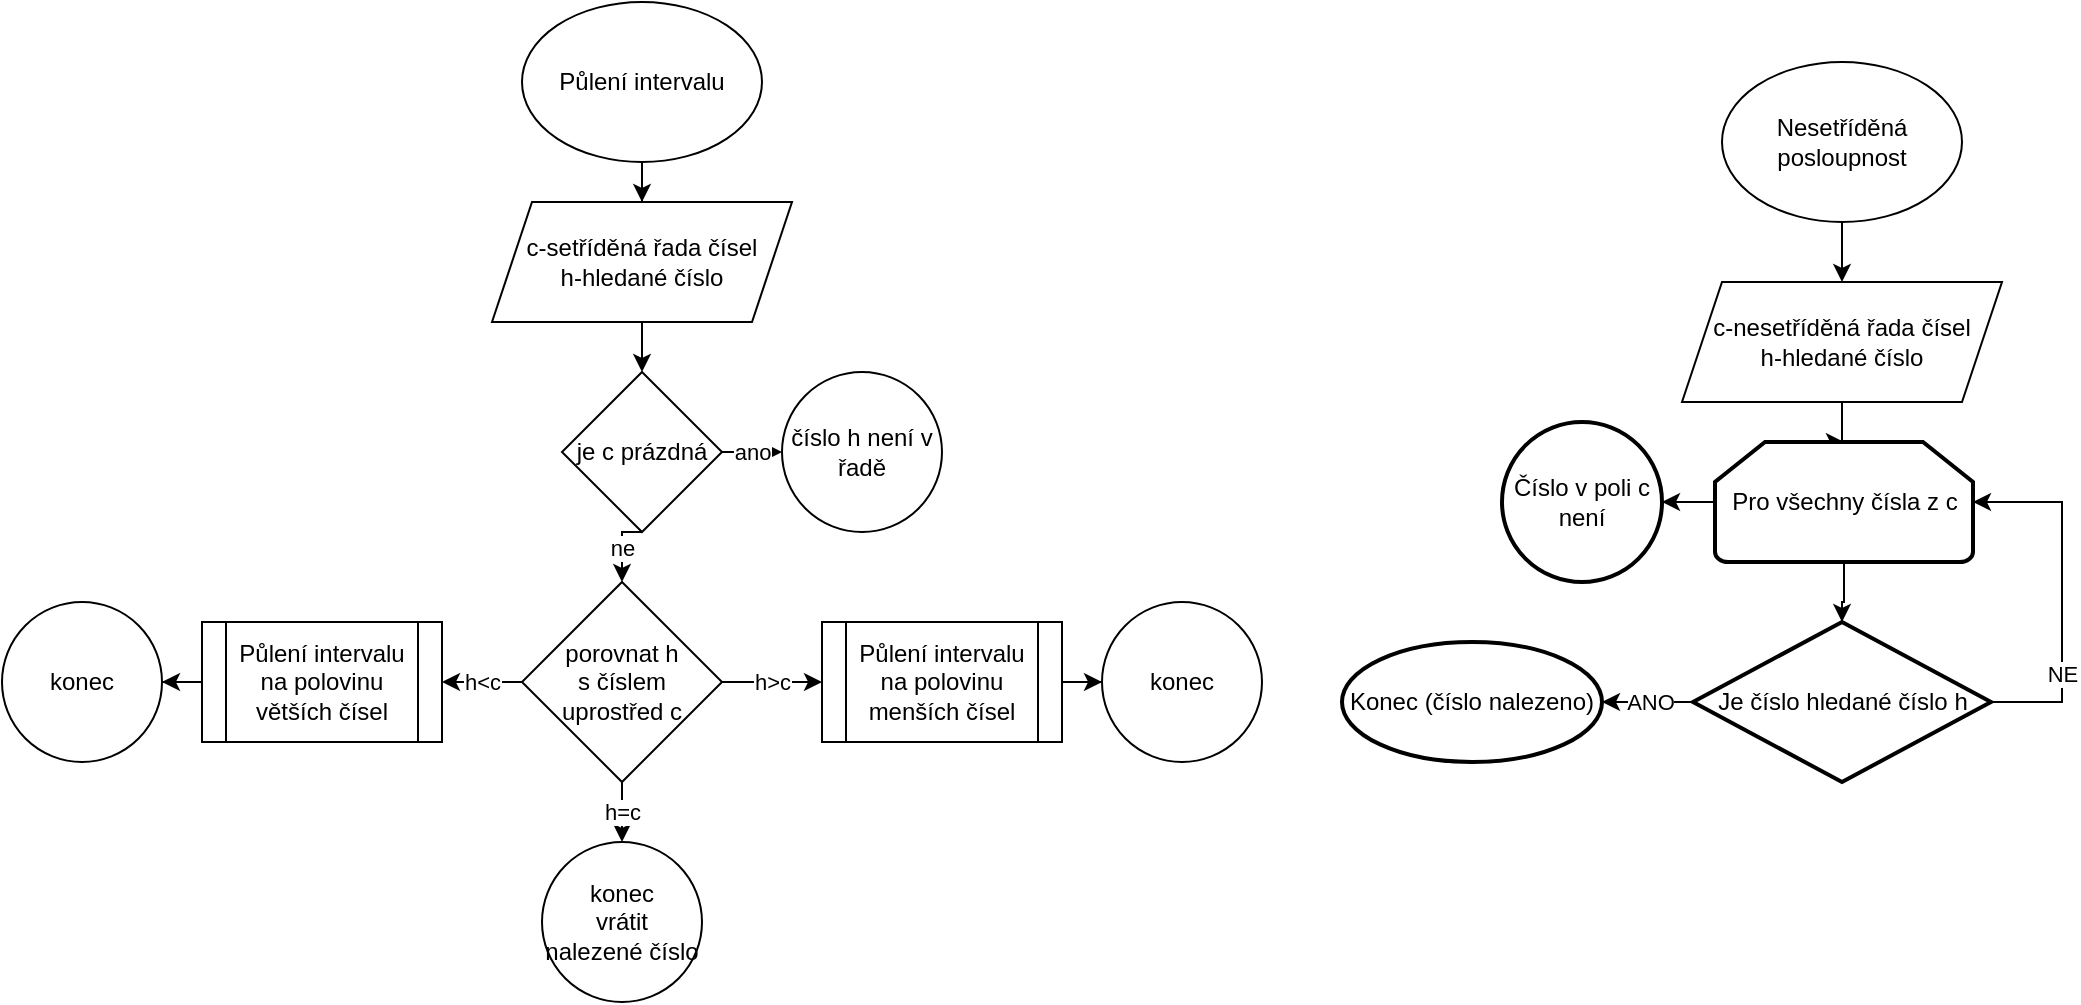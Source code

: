 <mxfile version="23.0.2" type="device">
  <diagram name="Stránka-1" id="cyKkYoREIfLzn3kAa7Zu">
    <mxGraphModel dx="1121" dy="547" grid="1" gridSize="10" guides="1" tooltips="1" connect="1" arrows="1" fold="1" page="1" pageScale="1" pageWidth="827" pageHeight="1169" math="0" shadow="0">
      <root>
        <mxCell id="0" />
        <mxCell id="1" parent="0" />
        <mxCell id="E8_fYbZ4vUjxn2OIDg_h-5" value="" style="edgeStyle=orthogonalEdgeStyle;rounded=0;orthogonalLoop=1;jettySize=auto;html=1;" edge="1" parent="1" source="E8_fYbZ4vUjxn2OIDg_h-1" target="E8_fYbZ4vUjxn2OIDg_h-4">
          <mxGeometry relative="1" as="geometry" />
        </mxCell>
        <mxCell id="E8_fYbZ4vUjxn2OIDg_h-1" value="Půlení intervalu" style="ellipse;whiteSpace=wrap;html=1;" vertex="1" parent="1">
          <mxGeometry x="390" y="320" width="120" height="80" as="geometry" />
        </mxCell>
        <mxCell id="E8_fYbZ4vUjxn2OIDg_h-23" value="" style="edgeStyle=orthogonalEdgeStyle;rounded=0;orthogonalLoop=1;jettySize=auto;html=1;" edge="1" parent="1" source="E8_fYbZ4vUjxn2OIDg_h-4" target="E8_fYbZ4vUjxn2OIDg_h-22">
          <mxGeometry relative="1" as="geometry" />
        </mxCell>
        <mxCell id="E8_fYbZ4vUjxn2OIDg_h-4" value="c-setříděná řada čísel&lt;br&gt;h-hledané číslo" style="shape=parallelogram;perimeter=parallelogramPerimeter;whiteSpace=wrap;html=1;fixedSize=1;" vertex="1" parent="1">
          <mxGeometry x="375" y="420" width="150" height="60" as="geometry" />
        </mxCell>
        <mxCell id="E8_fYbZ4vUjxn2OIDg_h-11" value="h&amp;gt;c" style="edgeStyle=orthogonalEdgeStyle;rounded=0;orthogonalLoop=1;jettySize=auto;html=1;" edge="1" parent="1" source="E8_fYbZ4vUjxn2OIDg_h-8" target="E8_fYbZ4vUjxn2OIDg_h-10">
          <mxGeometry relative="1" as="geometry" />
        </mxCell>
        <mxCell id="E8_fYbZ4vUjxn2OIDg_h-15" value="h&amp;lt;c" style="edgeStyle=orthogonalEdgeStyle;rounded=0;orthogonalLoop=1;jettySize=auto;html=1;" edge="1" parent="1" source="E8_fYbZ4vUjxn2OIDg_h-8" target="E8_fYbZ4vUjxn2OIDg_h-14">
          <mxGeometry relative="1" as="geometry" />
        </mxCell>
        <mxCell id="E8_fYbZ4vUjxn2OIDg_h-21" value="h=c" style="edgeStyle=orthogonalEdgeStyle;rounded=0;orthogonalLoop=1;jettySize=auto;html=1;" edge="1" parent="1" source="E8_fYbZ4vUjxn2OIDg_h-8" target="E8_fYbZ4vUjxn2OIDg_h-20">
          <mxGeometry relative="1" as="geometry" />
        </mxCell>
        <mxCell id="E8_fYbZ4vUjxn2OIDg_h-8" value="porovnat h&lt;br&gt;s číslem uprostřed c" style="rhombus;whiteSpace=wrap;html=1;" vertex="1" parent="1">
          <mxGeometry x="390" y="610" width="100" height="100" as="geometry" />
        </mxCell>
        <mxCell id="E8_fYbZ4vUjxn2OIDg_h-13" value="" style="edgeStyle=orthogonalEdgeStyle;rounded=0;orthogonalLoop=1;jettySize=auto;html=1;" edge="1" parent="1" source="E8_fYbZ4vUjxn2OIDg_h-10" target="E8_fYbZ4vUjxn2OIDg_h-12">
          <mxGeometry relative="1" as="geometry" />
        </mxCell>
        <mxCell id="E8_fYbZ4vUjxn2OIDg_h-10" value="Půlení intervalu&lt;br&gt;na polovinu menších čísel" style="shape=process;whiteSpace=wrap;html=1;backgroundOutline=1;" vertex="1" parent="1">
          <mxGeometry x="540" y="630" width="120" height="60" as="geometry" />
        </mxCell>
        <mxCell id="E8_fYbZ4vUjxn2OIDg_h-12" value="konec" style="ellipse;whiteSpace=wrap;html=1;" vertex="1" parent="1">
          <mxGeometry x="680" y="620" width="80" height="80" as="geometry" />
        </mxCell>
        <mxCell id="E8_fYbZ4vUjxn2OIDg_h-17" value="" style="edgeStyle=orthogonalEdgeStyle;rounded=0;orthogonalLoop=1;jettySize=auto;html=1;" edge="1" parent="1" source="E8_fYbZ4vUjxn2OIDg_h-14" target="E8_fYbZ4vUjxn2OIDg_h-16">
          <mxGeometry relative="1" as="geometry" />
        </mxCell>
        <mxCell id="E8_fYbZ4vUjxn2OIDg_h-14" value="Půlení intervalu&lt;br style=&quot;border-color: var(--border-color);&quot;&gt;na polovinu větších čísel" style="shape=process;whiteSpace=wrap;html=1;backgroundOutline=1;" vertex="1" parent="1">
          <mxGeometry x="230" y="630" width="120" height="60" as="geometry" />
        </mxCell>
        <mxCell id="E8_fYbZ4vUjxn2OIDg_h-16" value="konec" style="ellipse;whiteSpace=wrap;html=1;" vertex="1" parent="1">
          <mxGeometry x="130" y="620" width="80" height="80" as="geometry" />
        </mxCell>
        <mxCell id="E8_fYbZ4vUjxn2OIDg_h-20" value="konec&lt;br&gt;vrátit nalezené číslo" style="ellipse;whiteSpace=wrap;html=1;" vertex="1" parent="1">
          <mxGeometry x="400" y="740" width="80" height="80" as="geometry" />
        </mxCell>
        <mxCell id="E8_fYbZ4vUjxn2OIDg_h-25" value="ano" style="edgeStyle=orthogonalEdgeStyle;rounded=0;orthogonalLoop=1;jettySize=auto;html=1;" edge="1" parent="1" source="E8_fYbZ4vUjxn2OIDg_h-22" target="E8_fYbZ4vUjxn2OIDg_h-24">
          <mxGeometry relative="1" as="geometry" />
        </mxCell>
        <mxCell id="E8_fYbZ4vUjxn2OIDg_h-26" value="ne" style="edgeStyle=orthogonalEdgeStyle;rounded=0;orthogonalLoop=1;jettySize=auto;html=1;exitX=0.5;exitY=1;exitDx=0;exitDy=0;entryX=0.5;entryY=0;entryDx=0;entryDy=0;" edge="1" parent="1" source="E8_fYbZ4vUjxn2OIDg_h-22" target="E8_fYbZ4vUjxn2OIDg_h-8">
          <mxGeometry relative="1" as="geometry" />
        </mxCell>
        <mxCell id="E8_fYbZ4vUjxn2OIDg_h-22" value="je c prázdná" style="rhombus;whiteSpace=wrap;html=1;" vertex="1" parent="1">
          <mxGeometry x="410" y="505" width="80" height="80" as="geometry" />
        </mxCell>
        <mxCell id="E8_fYbZ4vUjxn2OIDg_h-24" value="číslo h není v řadě" style="ellipse;whiteSpace=wrap;html=1;" vertex="1" parent="1">
          <mxGeometry x="520" y="505" width="80" height="80" as="geometry" />
        </mxCell>
        <mxCell id="E8_fYbZ4vUjxn2OIDg_h-29" value="" style="edgeStyle=orthogonalEdgeStyle;rounded=0;orthogonalLoop=1;jettySize=auto;html=1;" edge="1" parent="1" source="E8_fYbZ4vUjxn2OIDg_h-27" target="E8_fYbZ4vUjxn2OIDg_h-28">
          <mxGeometry relative="1" as="geometry" />
        </mxCell>
        <mxCell id="E8_fYbZ4vUjxn2OIDg_h-27" value="Nesetříděná posloupnost" style="ellipse;whiteSpace=wrap;html=1;" vertex="1" parent="1">
          <mxGeometry x="990" y="350" width="120" height="80" as="geometry" />
        </mxCell>
        <mxCell id="E8_fYbZ4vUjxn2OIDg_h-33" value="" style="edgeStyle=orthogonalEdgeStyle;rounded=0;orthogonalLoop=1;jettySize=auto;html=1;" edge="1" parent="1" source="E8_fYbZ4vUjxn2OIDg_h-28" target="E8_fYbZ4vUjxn2OIDg_h-32">
          <mxGeometry relative="1" as="geometry" />
        </mxCell>
        <mxCell id="E8_fYbZ4vUjxn2OIDg_h-28" value="c-nesetříděná řada čísel&lt;br&gt;h-hledané číslo" style="shape=parallelogram;perimeter=parallelogramPerimeter;whiteSpace=wrap;html=1;fixedSize=1;" vertex="1" parent="1">
          <mxGeometry x="970" y="460" width="160" height="60" as="geometry" />
        </mxCell>
        <mxCell id="E8_fYbZ4vUjxn2OIDg_h-37" value="" style="edgeStyle=orthogonalEdgeStyle;rounded=0;orthogonalLoop=1;jettySize=auto;html=1;" edge="1" parent="1" source="E8_fYbZ4vUjxn2OIDg_h-32" target="E8_fYbZ4vUjxn2OIDg_h-36">
          <mxGeometry relative="1" as="geometry" />
        </mxCell>
        <mxCell id="E8_fYbZ4vUjxn2OIDg_h-52" value="" style="edgeStyle=orthogonalEdgeStyle;rounded=0;orthogonalLoop=1;jettySize=auto;html=1;" edge="1" parent="1" source="E8_fYbZ4vUjxn2OIDg_h-32" target="E8_fYbZ4vUjxn2OIDg_h-51">
          <mxGeometry relative="1" as="geometry" />
        </mxCell>
        <mxCell id="E8_fYbZ4vUjxn2OIDg_h-32" value="Pro všechny čísla z c" style="strokeWidth=2;html=1;shape=mxgraph.flowchart.loop_limit;whiteSpace=wrap;" vertex="1" parent="1">
          <mxGeometry x="986.5" y="540" width="129" height="60" as="geometry" />
        </mxCell>
        <mxCell id="E8_fYbZ4vUjxn2OIDg_h-39" value="" style="edgeStyle=orthogonalEdgeStyle;rounded=0;orthogonalLoop=1;jettySize=auto;html=1;" edge="1" parent="1" source="E8_fYbZ4vUjxn2OIDg_h-36" target="E8_fYbZ4vUjxn2OIDg_h-32">
          <mxGeometry relative="1" as="geometry">
            <mxPoint x="1125.436" y="689.034" as="sourcePoint" />
            <mxPoint x="1119.628" y="584.42" as="targetPoint" />
            <Array as="points">
              <mxPoint x="1160" y="670" />
              <mxPoint x="1160" y="570" />
            </Array>
          </mxGeometry>
        </mxCell>
        <mxCell id="E8_fYbZ4vUjxn2OIDg_h-40" value="NE" style="edgeLabel;html=1;align=center;verticalAlign=middle;resizable=0;points=[];" vertex="1" connectable="0" parent="E8_fYbZ4vUjxn2OIDg_h-39">
          <mxGeometry x="-0.447" relative="1" as="geometry">
            <mxPoint as="offset" />
          </mxGeometry>
        </mxCell>
        <mxCell id="E8_fYbZ4vUjxn2OIDg_h-47" value="" style="edgeStyle=orthogonalEdgeStyle;rounded=0;orthogonalLoop=1;jettySize=auto;html=1;" edge="1" parent="1" source="E8_fYbZ4vUjxn2OIDg_h-36" target="E8_fYbZ4vUjxn2OIDg_h-44">
          <mxGeometry relative="1" as="geometry" />
        </mxCell>
        <mxCell id="E8_fYbZ4vUjxn2OIDg_h-48" value="ANO" style="edgeLabel;html=1;align=center;verticalAlign=middle;resizable=0;points=[];" vertex="1" connectable="0" parent="E8_fYbZ4vUjxn2OIDg_h-47">
          <mxGeometry x="-0.059" relative="1" as="geometry">
            <mxPoint as="offset" />
          </mxGeometry>
        </mxCell>
        <mxCell id="E8_fYbZ4vUjxn2OIDg_h-36" value="Je číslo hledané číslo h" style="rhombus;whiteSpace=wrap;html=1;strokeWidth=2;" vertex="1" parent="1">
          <mxGeometry x="975.5" y="630" width="149" height="80" as="geometry" />
        </mxCell>
        <mxCell id="E8_fYbZ4vUjxn2OIDg_h-44" value="Konec (číslo nalezeno)" style="strokeWidth=2;html=1;shape=mxgraph.flowchart.start_1;whiteSpace=wrap;" vertex="1" parent="1">
          <mxGeometry x="800" y="640" width="130" height="60" as="geometry" />
        </mxCell>
        <mxCell id="E8_fYbZ4vUjxn2OIDg_h-51" value="Číslo v poli c není" style="ellipse;whiteSpace=wrap;html=1;strokeWidth=2;" vertex="1" parent="1">
          <mxGeometry x="880" y="530" width="80" height="80" as="geometry" />
        </mxCell>
      </root>
    </mxGraphModel>
  </diagram>
</mxfile>
